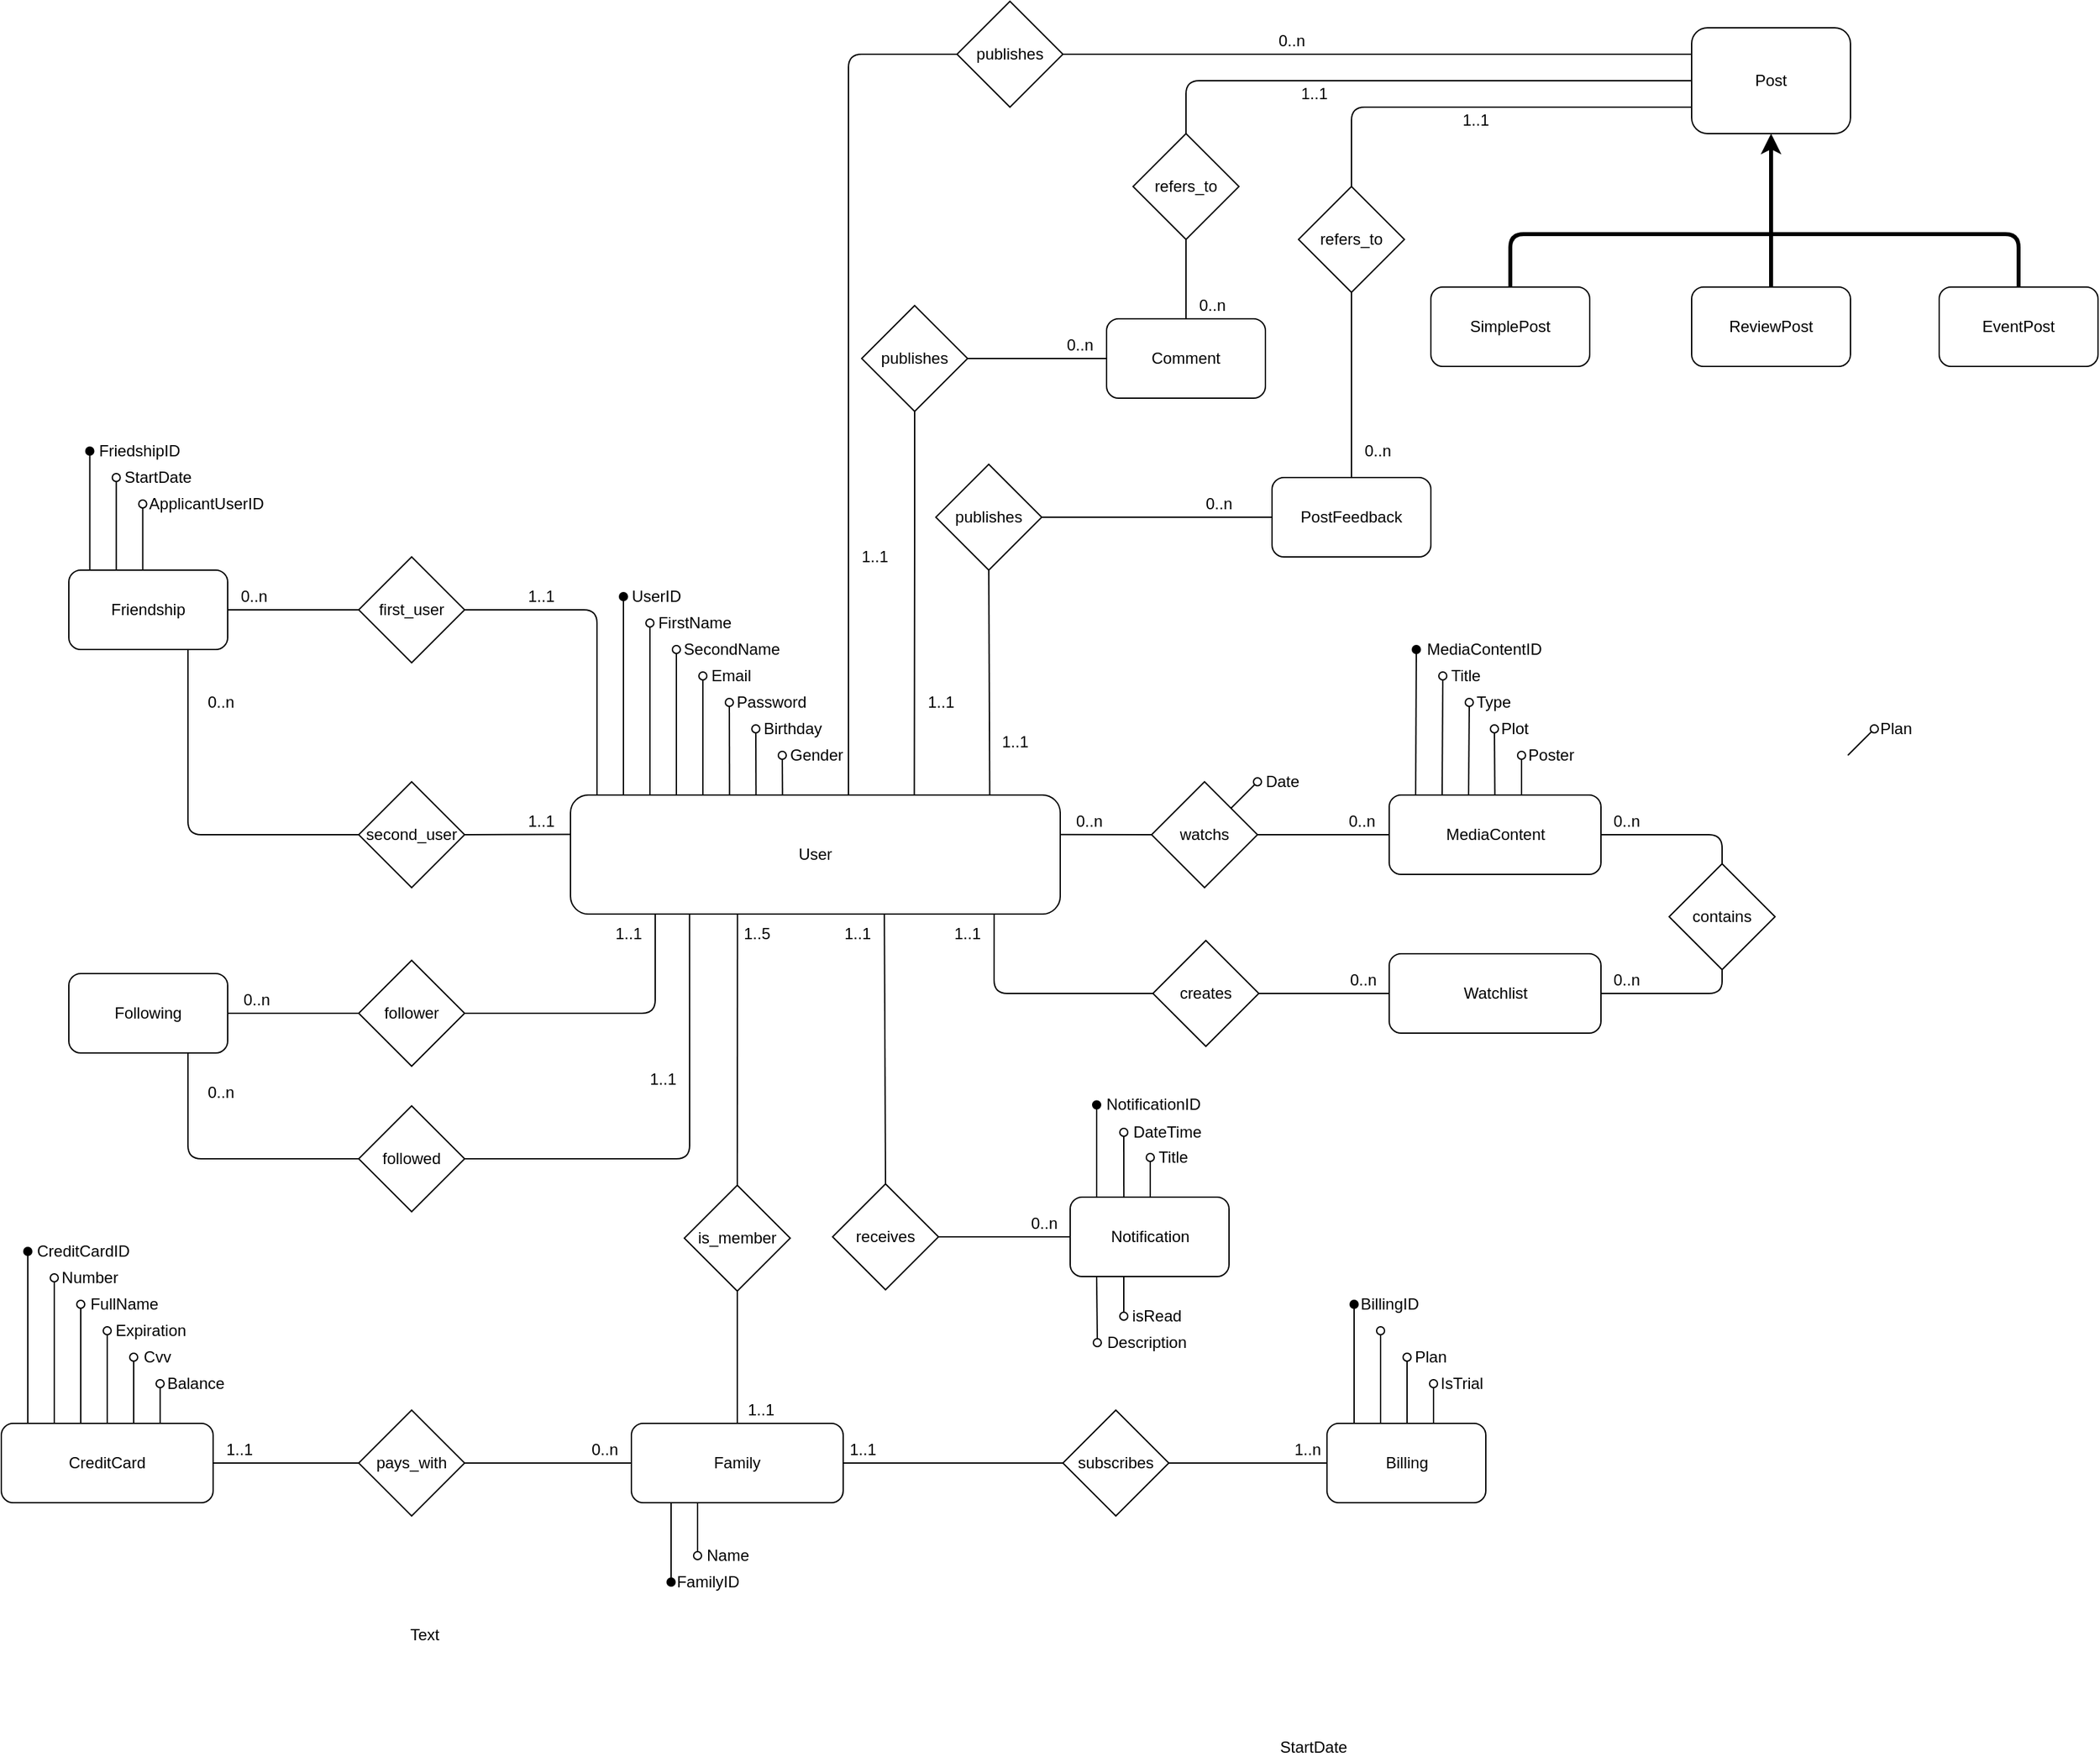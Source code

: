 <mxfile type="device" version="13.1.1"><diagram id="L1P09S_5hTDsqI9xaxgo" name="Page-1"><mxGraphModel grid="1" shadow="0" math="0" pageHeight="1169" pageWidth="827" pageScale="1" page="1" fold="1" arrows="1" connect="1" guides="1" gridSize="10" dy="1847" dx="2048" tooltips="1"><root><mxCell id="0"/><mxCell id="1" parent="0"/><mxCell id="2-4jXwVwvctBE40ZgtUO-1" value="User" parent="1" style="rounded=1;whiteSpace=wrap;html=1;" vertex="1"><mxGeometry as="geometry" height="90" width="370" x="-370" y="80"/></mxCell><mxCell id="2-4jXwVwvctBE40ZgtUO-2" value="" parent="1" style="endArrow=oval;html=1;endFill=1;" edge="1"><mxGeometry as="geometry" height="50" width="50" relative="1"><mxPoint as="sourcePoint" x="-330" y="80"/><mxPoint as="targetPoint" x="-330" y="-70"/></mxGeometry></mxCell><mxCell id="2-4jXwVwvctBE40ZgtUO-3" value="" parent="1" style="endArrow=oval;html=1;endFill=0;" edge="1"><mxGeometry as="geometry" height="50" width="50" relative="1"><mxPoint as="sourcePoint" x="-310" y="80"/><mxPoint as="targetPoint" x="-310" y="-50"/></mxGeometry></mxCell><mxCell id="2-4jXwVwvctBE40ZgtUO-4" value="UserID" parent="1" style="text;html=1;strokeColor=none;fillColor=none;align=center;verticalAlign=middle;whiteSpace=wrap;rounded=0;" vertex="1"><mxGeometry as="geometry" height="20" width="40" x="-325" y="-80"/></mxCell><mxCell id="2-4jXwVwvctBE40ZgtUO-6" value="FirstName" parent="1" style="text;html=1;strokeColor=none;fillColor=none;align=center;verticalAlign=middle;whiteSpace=wrap;rounded=0;" vertex="1"><mxGeometry as="geometry" height="20" width="60" x="-306" y="-60"/></mxCell><mxCell id="2-4jXwVwvctBE40ZgtUO-7" value="" parent="1" style="endArrow=oval;html=1;endFill=0;" edge="1"><mxGeometry as="geometry" height="50" width="50" relative="1"><mxPoint as="sourcePoint" x="-290" y="80"/><mxPoint as="targetPoint" x="-290" y="-30"/></mxGeometry></mxCell><mxCell id="2-4jXwVwvctBE40ZgtUO-8" value="SecondName" parent="1" style="text;html=1;strokeColor=none;fillColor=none;align=center;verticalAlign=middle;whiteSpace=wrap;rounded=0;" vertex="1"><mxGeometry as="geometry" height="20" width="76" x="-286" y="-40"/></mxCell><mxCell id="2-4jXwVwvctBE40ZgtUO-11" value="" parent="1" style="endArrow=oval;html=1;endFill=0;" edge="1"><mxGeometry as="geometry" height="50" width="50" relative="1"><mxPoint as="sourcePoint" x="-270" y="80"/><mxPoint as="targetPoint" x="-270" y="-10"/></mxGeometry></mxCell><mxCell id="2-4jXwVwvctBE40ZgtUO-12" value="" parent="1" style="endArrow=oval;html=1;endFill=0;" edge="1"><mxGeometry as="geometry" height="50" width="50" relative="1"><mxPoint as="sourcePoint" x="-249.83" y="80"/><mxPoint as="targetPoint" x="-250" y="10"/></mxGeometry></mxCell><mxCell id="2-4jXwVwvctBE40ZgtUO-13" value="" parent="1" style="endArrow=oval;html=1;endFill=0;" edge="1"><mxGeometry as="geometry" height="50" width="50" relative="1"><mxPoint as="sourcePoint" x="-229.83" y="80"/><mxPoint as="targetPoint" x="-230" y="30"/></mxGeometry></mxCell><mxCell id="2-4jXwVwvctBE40ZgtUO-14" value="" parent="1" style="endArrow=oval;html=1;endFill=0;" edge="1"><mxGeometry as="geometry" height="50" width="50" relative="1"><mxPoint as="sourcePoint" x="-209.83" y="80"/><mxPoint as="targetPoint" x="-210" y="50"/></mxGeometry></mxCell><mxCell id="2-4jXwVwvctBE40ZgtUO-15" value="Email" parent="1" style="text;html=1;strokeColor=none;fillColor=none;align=center;verticalAlign=middle;whiteSpace=wrap;rounded=0;" vertex="1"><mxGeometry as="geometry" height="20" width="37" x="-267" y="-20"/></mxCell><mxCell id="2-4jXwVwvctBE40ZgtUO-16" value="Birthday" parent="1" style="text;html=1;strokeColor=none;fillColor=none;align=center;verticalAlign=middle;whiteSpace=wrap;rounded=0;" vertex="1"><mxGeometry as="geometry" height="20" width="44" x="-224" y="20"/></mxCell><mxCell id="2-4jXwVwvctBE40ZgtUO-17" value="Gender" parent="1" style="text;html=1;strokeColor=none;fillColor=none;align=center;verticalAlign=middle;whiteSpace=wrap;rounded=0;" vertex="1"><mxGeometry as="geometry" height="20" width="40" x="-203.76" y="40"/></mxCell><mxCell id="2-4jXwVwvctBE40ZgtUO-18" value="Password" parent="1" style="text;html=1;strokeColor=none;fillColor=none;align=center;verticalAlign=middle;whiteSpace=wrap;rounded=0;" vertex="1"><mxGeometry as="geometry" height="20" width="54" x="-245"/></mxCell><mxCell id="2-4jXwVwvctBE40ZgtUO-20" value="CreditCard" parent="1" style="rounded=1;whiteSpace=wrap;html=1;" vertex="1"><mxGeometry as="geometry" height="60" width="160" x="-800" y="555"/></mxCell><mxCell id="2-4jXwVwvctBE40ZgtUO-21" source="2-4jXwVwvctBE40ZgtUO-20" value="" parent="1" style="endArrow=oval;html=1;endFill=0;exitX=0.25;exitY=0;exitDx=0;exitDy=0;" edge="1"><mxGeometry as="geometry" height="50" width="50" relative="1"><mxPoint as="sourcePoint" x="-760" y="535"/><mxPoint as="targetPoint" x="-760" y="445"/></mxGeometry></mxCell><mxCell id="2-4jXwVwvctBE40ZgtUO-22" value="Number" parent="1" style="text;html=1;strokeColor=none;fillColor=none;align=center;verticalAlign=middle;whiteSpace=wrap;rounded=0;" vertex="1"><mxGeometry as="geometry" height="20" width="46" x="-756" y="435"/></mxCell><mxCell id="2-4jXwVwvctBE40ZgtUO-23" source="2-4jXwVwvctBE40ZgtUO-20" value="" parent="1" style="endArrow=oval;html=1;endFill=0;exitX=0.375;exitY=0;exitDx=0;exitDy=0;exitPerimeter=0;" edge="1"><mxGeometry as="geometry" height="50" width="50" relative="1"><mxPoint as="sourcePoint" x="-740" y="535"/><mxPoint as="targetPoint" x="-740" y="465"/></mxGeometry></mxCell><mxCell id="2-4jXwVwvctBE40ZgtUO-25" value="FullName" parent="1" style="text;html=1;strokeColor=none;fillColor=none;align=center;verticalAlign=middle;whiteSpace=wrap;rounded=0;" vertex="1"><mxGeometry as="geometry" height="20" width="58" x="-736" y="455"/></mxCell><mxCell id="2-4jXwVwvctBE40ZgtUO-26" source="2-4jXwVwvctBE40ZgtUO-20" value="" parent="1" style="endArrow=oval;html=1;endFill=0;exitX=0.5;exitY=0;exitDx=0;exitDy=0;" edge="1"><mxGeometry as="geometry" height="50" width="50" relative="1"><mxPoint as="sourcePoint" x="-720" y="535"/><mxPoint as="targetPoint" x="-720" y="485"/></mxGeometry></mxCell><mxCell id="2-4jXwVwvctBE40ZgtUO-28" value="Expiration" parent="1" style="text;html=1;strokeColor=none;fillColor=none;align=center;verticalAlign=middle;whiteSpace=wrap;rounded=0;" vertex="1"><mxGeometry as="geometry" height="20" width="58" x="-716" y="475"/></mxCell><mxCell id="2-4jXwVwvctBE40ZgtUO-29" source="2-4jXwVwvctBE40ZgtUO-20" value="" parent="1" style="endArrow=oval;html=1;endFill=0;exitX=0.625;exitY=0;exitDx=0;exitDy=0;exitPerimeter=0;" edge="1"><mxGeometry as="geometry" height="50" width="50" relative="1"><mxPoint as="sourcePoint" x="-700" y="535"/><mxPoint as="targetPoint" x="-700" y="505"/></mxGeometry></mxCell><mxCell id="2-4jXwVwvctBE40ZgtUO-30" value="Cvv" parent="1" style="text;html=1;strokeColor=none;fillColor=none;align=center;verticalAlign=middle;whiteSpace=wrap;rounded=0;" vertex="1"><mxGeometry as="geometry" height="20" width="30" x="-697" y="495"/></mxCell><mxCell id="2-4jXwVwvctBE40ZgtUO-31" value="subscribes" parent="1" style="rhombus;whiteSpace=wrap;html=1;" vertex="1"><mxGeometry as="geometry" height="80" width="80" x="2" y="545"/></mxCell><mxCell id="2-4jXwVwvctBE40ZgtUO-32" source="2-4jXwVwvctBE40ZgtUO-45" value="" parent="1" style="endArrow=none;html=1;entryX=0;entryY=0.5;entryDx=0;entryDy=0;exitX=0;exitY=1;exitDx=0;exitDy=0;" edge="1" target="2-4jXwVwvctBE40ZgtUO-31"><mxGeometry as="geometry" height="50" width="50" relative="1"><mxPoint as="sourcePoint" x="-140" y="635"/><mxPoint as="targetPoint" x="20" y="625"/></mxGeometry></mxCell><mxCell id="2-4jXwVwvctBE40ZgtUO-33" source="2-4jXwVwvctBE40ZgtUO-31" value="" parent="1" style="endArrow=none;html=1;exitX=1;exitY=0.5;exitDx=0;exitDy=0;entryX=0;entryY=0.5;entryDx=0;entryDy=0;" edge="1" target="2-4jXwVwvctBE40ZgtUO-43"><mxGeometry as="geometry" height="50" width="50" relative="1"><mxPoint as="sourcePoint" x="122" y="695"/><mxPoint as="targetPoint" x="412" y="695"/></mxGeometry></mxCell><mxCell id="2-4jXwVwvctBE40ZgtUO-35" value="" parent="1" style="endArrow=oval;html=1;endFill=0;" edge="1"><mxGeometry as="geometry" height="50" width="50" relative="1"><mxPoint as="sourcePoint" x="595" y="50"/><mxPoint as="targetPoint" x="615" y="30"/></mxGeometry></mxCell><mxCell id="2-4jXwVwvctBE40ZgtUO-36" value="Plan" parent="1" style="text;html=1;strokeColor=none;fillColor=none;align=center;verticalAlign=middle;whiteSpace=wrap;rounded=0;" vertex="1"><mxGeometry as="geometry" height="20" width="27" x="618" y="20"/></mxCell><mxCell id="2-4jXwVwvctBE40ZgtUO-43" value="Billing" parent="1" style="rounded=1;whiteSpace=wrap;html=1;" vertex="1"><mxGeometry as="geometry" height="60" width="120" x="201.5" y="555"/></mxCell><mxCell id="2-4jXwVwvctBE40ZgtUO-44" value="1..n" parent="1" style="text;html=1;strokeColor=none;fillColor=none;align=center;verticalAlign=middle;whiteSpace=wrap;rounded=0;" vertex="1"><mxGeometry as="geometry" height="20" width="30" x="171.5" y="565"/></mxCell><mxCell id="2-4jXwVwvctBE40ZgtUO-45" value="1..1" parent="1" style="text;html=1;strokeColor=none;fillColor=none;align=center;verticalAlign=middle;whiteSpace=wrap;rounded=0;" vertex="1"><mxGeometry as="geometry" height="20" width="30" x="-164" y="565"/></mxCell><mxCell id="2-4jXwVwvctBE40ZgtUO-46" value="" parent="1" style="endArrow=oval;html=1;endFill=1;" edge="1"><mxGeometry as="geometry" height="50" width="50" relative="1"><mxPoint as="sourcePoint" x="222" y="555"/><mxPoint as="targetPoint" x="222" y="465"/></mxGeometry></mxCell><mxCell id="2-4jXwVwvctBE40ZgtUO-47" value="BillingID" parent="1" style="text;html=1;strokeColor=none;fillColor=none;align=center;verticalAlign=middle;whiteSpace=wrap;rounded=0;" vertex="1"><mxGeometry as="geometry" height="20" width="46" x="226" y="455"/></mxCell><mxCell id="2-4jXwVwvctBE40ZgtUO-48" value="" parent="1" style="endArrow=oval;html=1;endFill=0;" edge="1"><mxGeometry as="geometry" height="50" width="50" relative="1"><mxPoint as="sourcePoint" x="242" y="555"/><mxPoint as="targetPoint" x="242" y="485"/></mxGeometry></mxCell><mxCell id="2-4jXwVwvctBE40ZgtUO-49" value="Plan" parent="1" style="text;html=1;strokeColor=none;fillColor=none;align=center;verticalAlign=middle;whiteSpace=wrap;rounded=0;" vertex="1"><mxGeometry as="geometry" height="20" width="26" x="267" y="495"/></mxCell><mxCell id="2-4jXwVwvctBE40ZgtUO-50" value="" parent="1" style="endArrow=oval;html=1;endFill=0;" edge="1"><mxGeometry as="geometry" height="50" width="50" relative="1"><mxPoint as="sourcePoint" x="262" y="555"/><mxPoint as="targetPoint" x="262" y="505"/></mxGeometry></mxCell><mxCell id="2-4jXwVwvctBE40ZgtUO-51" value="StartDate" parent="1" style="text;html=1;strokeColor=none;fillColor=none;align=center;verticalAlign=middle;whiteSpace=wrap;rounded=0;" vertex="1"><mxGeometry as="geometry" height="20" width="55" x="164" y="790"/></mxCell><mxCell id="2-4jXwVwvctBE40ZgtUO-52" value="" parent="1" style="endArrow=oval;html=1;endFill=0;" edge="1"><mxGeometry as="geometry" height="50" width="50" relative="1"><mxPoint as="sourcePoint" x="282" y="555"/><mxPoint as="targetPoint" x="282" y="525"/></mxGeometry></mxCell><mxCell id="2-4jXwVwvctBE40ZgtUO-53" value="IsTrial" parent="1" style="text;html=1;strokeColor=none;fillColor=none;align=center;verticalAlign=middle;whiteSpace=wrap;rounded=0;" vertex="1"><mxGeometry as="geometry" height="20" width="37" x="285" y="515"/></mxCell><mxCell id="2-4jXwVwvctBE40ZgtUO-54" value="pays_with" parent="1" style="rhombus;whiteSpace=wrap;html=1;" vertex="1"><mxGeometry as="geometry" height="80" width="80" x="-530" y="545"/></mxCell><mxCell id="2-4jXwVwvctBE40ZgtUO-55" source="2-4jXwVwvctBE40ZgtUO-20" value="" parent="1" style="endArrow=none;html=1;exitX=1;exitY=0.5;exitDx=0;exitDy=0;entryX=0;entryY=0.5;entryDx=0;entryDy=0;" edge="1" target="2-4jXwVwvctBE40ZgtUO-54"><mxGeometry as="geometry" height="50" width="50" relative="1"><mxPoint as="sourcePoint" x="-600" y="705"/><mxPoint as="targetPoint" x="-550" y="655"/></mxGeometry></mxCell><mxCell id="2-4jXwVwvctBE40ZgtUO-56" source="2-4jXwVwvctBE40ZgtUO-54" value="" parent="1" style="endArrow=none;html=1;exitX=1;exitY=0.5;exitDx=0;exitDy=0;entryX=1;entryY=1;entryDx=0;entryDy=0;" edge="1" target="2-4jXwVwvctBE40ZgtUO-59"><mxGeometry as="geometry" height="50" width="50" relative="1"><mxPoint as="sourcePoint" x="-440" y="675"/><mxPoint as="targetPoint" x="-430" y="625"/></mxGeometry></mxCell><mxCell id="2-4jXwVwvctBE40ZgtUO-57" value="1..1" parent="1" style="text;html=1;strokeColor=none;fillColor=none;align=center;verticalAlign=middle;whiteSpace=wrap;rounded=0;" vertex="1"><mxGeometry as="geometry" height="20" width="40" x="-640" y="565"/></mxCell><mxCell id="2-4jXwVwvctBE40ZgtUO-59" value="0..n" parent="1" style="text;html=1;strokeColor=none;fillColor=none;align=center;verticalAlign=middle;whiteSpace=wrap;rounded=0;" vertex="1"><mxGeometry as="geometry" height="20" width="40" x="-364" y="565"/></mxCell><mxCell id="iwlyGIlULVPHcYaXjed1-1" value="Family" parent="1" style="rounded=1;whiteSpace=wrap;html=1;" vertex="1"><mxGeometry as="geometry" height="60" width="160" x="-324" y="555"/></mxCell><mxCell id="iwlyGIlULVPHcYaXjed1-2" value="" parent="1" style="endArrow=none;html=1;endFill=0;startArrow=oval;startFill=1;" edge="1"><mxGeometry as="geometry" height="50" width="50" relative="1"><mxPoint as="sourcePoint" x="-294" y="675"/><mxPoint as="targetPoint" x="-294" y="615"/></mxGeometry></mxCell><mxCell id="iwlyGIlULVPHcYaXjed1-3" value="FamilyID" parent="1" style="text;html=1;strokeColor=none;fillColor=none;align=center;verticalAlign=middle;whiteSpace=wrap;rounded=0;" vertex="1"><mxGeometry as="geometry" height="20" width="56" x="-294" y="665"/></mxCell><mxCell id="iwlyGIlULVPHcYaXjed1-4" value="" parent="1" style="endArrow=none;html=1;endFill=0;startArrow=oval;startFill=0;" edge="1"><mxGeometry as="geometry" height="50" width="50" relative="1"><mxPoint as="sourcePoint" x="-274" y="655"/><mxPoint as="targetPoint" x="-274" y="615"/></mxGeometry></mxCell><mxCell id="iwlyGIlULVPHcYaXjed1-5" value="Name" parent="1" style="text;html=1;strokeColor=none;fillColor=none;align=center;verticalAlign=middle;whiteSpace=wrap;rounded=0;" vertex="1"><mxGeometry as="geometry" height="20" width="46" x="-274" y="645"/></mxCell><mxCell id="iwlyGIlULVPHcYaXjed1-6" value="is_member" parent="1" style="rhombus;whiteSpace=wrap;html=1;" vertex="1"><mxGeometry as="geometry" height="80" width="80" x="-284" y="375"/></mxCell><mxCell id="iwlyGIlULVPHcYaXjed1-7" source="iwlyGIlULVPHcYaXjed1-6" value="" parent="1" style="endArrow=none;html=1;entryX=0.341;entryY=1;entryDx=0;entryDy=0;exitX=0.5;exitY=0;exitDx=0;exitDy=0;entryPerimeter=0;" edge="1" target="2-4jXwVwvctBE40ZgtUO-1"><mxGeometry as="geometry" height="50" width="50" relative="1"><mxPoint as="sourcePoint" x="-130" y="385"/><mxPoint as="targetPoint" x="-235" y="175"/></mxGeometry></mxCell><mxCell id="iwlyGIlULVPHcYaXjed1-8" source="iwlyGIlULVPHcYaXjed1-1" value="" parent="1" style="endArrow=none;html=1;entryX=0.5;entryY=1;entryDx=0;entryDy=0;exitX=0.5;exitY=0;exitDx=0;exitDy=0;" edge="1" target="iwlyGIlULVPHcYaXjed1-6"><mxGeometry as="geometry" height="50" width="50" relative="1"><mxPoint as="sourcePoint" x="-124" y="435"/><mxPoint as="targetPoint" x="-74" y="385"/></mxGeometry></mxCell><mxCell id="iwlyGIlULVPHcYaXjed1-9" value="1..1" parent="1" style="text;html=1;strokeColor=none;fillColor=none;align=center;verticalAlign=middle;whiteSpace=wrap;rounded=0;" vertex="1"><mxGeometry as="geometry" height="20" width="30" x="-241" y="535"/></mxCell><mxCell id="iwlyGIlULVPHcYaXjed1-10" value="1..5" parent="1" style="text;html=1;strokeColor=none;fillColor=none;align=center;verticalAlign=middle;whiteSpace=wrap;rounded=0;" vertex="1"><mxGeometry as="geometry" height="20" width="30" x="-244" y="175"/></mxCell><mxCell id="5aN66x5eL9GdeBPAM2HW-1" value="" parent="1" style="endArrow=oval;html=1;endFill=1;" edge="1"><mxGeometry as="geometry" height="50" width="50" relative="1"><mxPoint as="sourcePoint" x="-780" y="555"/><mxPoint as="targetPoint" x="-780" y="425"/></mxGeometry></mxCell><mxCell id="5aN66x5eL9GdeBPAM2HW-2" value="CreditCardID" parent="1" style="text;html=1;strokeColor=none;fillColor=none;align=center;verticalAlign=middle;whiteSpace=wrap;rounded=0;" vertex="1"><mxGeometry as="geometry" height="20" width="76" x="-776" y="415"/></mxCell><mxCell id="5aN66x5eL9GdeBPAM2HW-3" value="" parent="1" style="endArrow=oval;html=1;endFill=0;exitX=0.625;exitY=0;exitDx=0;exitDy=0;exitPerimeter=0;" edge="1"><mxGeometry as="geometry" height="50" width="50" relative="1"><mxPoint as="sourcePoint" x="-680.03" y="555"/><mxPoint as="targetPoint" x="-680.03" y="525"/></mxGeometry></mxCell><mxCell id="5aN66x5eL9GdeBPAM2HW-4" value="Balance" parent="1" style="text;html=1;strokeColor=none;fillColor=none;align=center;verticalAlign=middle;whiteSpace=wrap;rounded=0;" vertex="1"><mxGeometry as="geometry" height="20" width="48" x="-677" y="515"/></mxCell><mxCell id="5aN66x5eL9GdeBPAM2HW-6" value="MediaContent" parent="1" style="rounded=1;whiteSpace=wrap;html=1;" vertex="1"><mxGeometry as="geometry" height="60" width="160" x="248.5" y="80"/></mxCell><mxCell id="5aN66x5eL9GdeBPAM2HW-15" value="" parent="1" style="endArrow=oval;html=1;endFill=1;" edge="1"><mxGeometry as="geometry" height="50" width="50" relative="1"><mxPoint as="sourcePoint" x="268.5" y="80"/><mxPoint as="targetPoint" x="269" y="-30"/></mxGeometry></mxCell><mxCell id="5aN66x5eL9GdeBPAM2HW-16" value="MediaContentID" parent="1" style="text;html=1;strokeColor=none;fillColor=none;align=center;verticalAlign=middle;whiteSpace=wrap;rounded=0;" vertex="1"><mxGeometry as="geometry" height="20" width="96.5" x="271.5" y="-40"/></mxCell><mxCell id="5aN66x5eL9GdeBPAM2HW-17" value="" parent="1" style="endArrow=oval;html=1;endFill=0;" edge="1"><mxGeometry as="geometry" height="50" width="50" relative="1"><mxPoint as="sourcePoint" x="288.5" y="80"/><mxPoint as="targetPoint" x="289" y="-10"/></mxGeometry></mxCell><mxCell id="5aN66x5eL9GdeBPAM2HW-18" value="Type" parent="1" style="text;html=1;strokeColor=none;fillColor=none;align=center;verticalAlign=middle;whiteSpace=wrap;rounded=0;" vertex="1"><mxGeometry as="geometry" height="20" width="28.5" x="313"/></mxCell><mxCell id="5aN66x5eL9GdeBPAM2HW-19" value="" parent="1" style="endArrow=oval;html=1;endFill=0;" edge="1"><mxGeometry as="geometry" height="50" width="50" relative="1"><mxPoint as="sourcePoint" x="308.5" y="80"/><mxPoint as="targetPoint" x="309" y="10"/></mxGeometry></mxCell><mxCell id="5aN66x5eL9GdeBPAM2HW-20" value="Title" parent="1" style="text;html=1;strokeColor=none;fillColor=none;align=center;verticalAlign=middle;whiteSpace=wrap;rounded=0;" vertex="1"><mxGeometry as="geometry" height="20" width="26.5" x="293" y="-20"/></mxCell><mxCell id="5aN66x5eL9GdeBPAM2HW-21" value="" parent="1" style="endArrow=oval;html=1;endFill=0;" edge="1"><mxGeometry as="geometry" height="50" width="50" relative="1"><mxPoint as="sourcePoint" x="348.5" y="80"/><mxPoint as="targetPoint" x="348.5" y="50"/></mxGeometry></mxCell><mxCell id="5aN66x5eL9GdeBPAM2HW-22" value="Poster" parent="1" style="text;html=1;strokeColor=none;fillColor=none;align=center;verticalAlign=middle;whiteSpace=wrap;rounded=0;" vertex="1"><mxGeometry as="geometry" height="20" width="37.5" x="351.5" y="40"/></mxCell><mxCell id="5aN66x5eL9GdeBPAM2HW-23" value="" parent="1" style="endArrow=oval;html=1;endFill=0;" edge="1"><mxGeometry as="geometry" height="50" width="50" relative="1"><mxPoint as="sourcePoint" x="328.33" y="80"/><mxPoint as="targetPoint" x="328" y="30"/></mxGeometry></mxCell><mxCell id="5aN66x5eL9GdeBPAM2HW-24" value="Plot" parent="1" style="text;html=1;strokeColor=none;fillColor=none;align=center;verticalAlign=middle;whiteSpace=wrap;rounded=0;" vertex="1"><mxGeometry as="geometry" height="20" width="25" x="331" y="20"/></mxCell><mxCell id="TRpD3Uaqjmw3FwHSKE-C-1" value="watchs" parent="1" style="rhombus;whiteSpace=wrap;html=1;" vertex="1"><mxGeometry as="geometry" height="80" width="80" x="69" y="70"/></mxCell><mxCell id="TRpD3Uaqjmw3FwHSKE-C-2" source="TRpD3Uaqjmw3FwHSKE-C-4" value="" parent="1" style="endArrow=none;html=1;exitX=-0.047;exitY=0.994;exitDx=0;exitDy=0;entryX=0;entryY=0.5;entryDx=0;entryDy=0;exitPerimeter=0;" edge="1" target="TRpD3Uaqjmw3FwHSKE-C-1"><mxGeometry as="geometry" height="50" width="50" relative="1"><mxPoint as="sourcePoint" x="-8" y="220"/><mxPoint as="targetPoint" x="42" y="170"/></mxGeometry></mxCell><mxCell id="TRpD3Uaqjmw3FwHSKE-C-3" source="TRpD3Uaqjmw3FwHSKE-C-1" value="" parent="1" style="endArrow=none;html=1;exitX=1;exitY=0.5;exitDx=0;exitDy=0;entryX=0;entryY=0.5;entryDx=0;entryDy=0;" edge="1" target="5aN66x5eL9GdeBPAM2HW-6"><mxGeometry as="geometry" height="50" width="50" relative="1"><mxPoint as="sourcePoint" x="139" y="260"/><mxPoint as="targetPoint" x="189" y="210"/></mxGeometry></mxCell><mxCell id="TRpD3Uaqjmw3FwHSKE-C-4" value="0..n" parent="1" style="text;html=1;strokeColor=none;fillColor=none;align=center;verticalAlign=middle;whiteSpace=wrap;rounded=0;" vertex="1"><mxGeometry as="geometry" height="20" width="40" x="2" y="90"/></mxCell><mxCell id="TRpD3Uaqjmw3FwHSKE-C-5" value="0..n" parent="1" style="text;html=1;strokeColor=none;fillColor=none;align=center;verticalAlign=middle;whiteSpace=wrap;rounded=0;" vertex="1"><mxGeometry as="geometry" height="20" width="40" x="208" y="90"/></mxCell><mxCell id="TRpD3Uaqjmw3FwHSKE-C-8" source="TRpD3Uaqjmw3FwHSKE-C-1" value="" parent="1" style="endArrow=oval;html=1;endFill=0;exitX=1;exitY=0;exitDx=0;exitDy=0;" edge="1"><mxGeometry as="geometry" height="50" width="50" relative="1"><mxPoint as="sourcePoint" x="139.0" y="90"/><mxPoint as="targetPoint" x="149" y="70"/></mxGeometry></mxCell><mxCell id="TRpD3Uaqjmw3FwHSKE-C-9" value="Date" parent="1" style="text;html=1;strokeColor=none;fillColor=none;align=center;verticalAlign=middle;whiteSpace=wrap;rounded=0;" vertex="1"><mxGeometry as="geometry" height="20" width="30" x="153" y="60"/></mxCell><mxCell id="TRpD3Uaqjmw3FwHSKE-C-17" value="Friendship" parent="1" style="rounded=1;whiteSpace=wrap;html=1;" vertex="1"><mxGeometry as="geometry" height="60" width="120" x="-749" y="-90"/></mxCell><mxCell id="TRpD3Uaqjmw3FwHSKE-C-18" value="first_user" parent="1" style="rhombus;whiteSpace=wrap;html=1;" vertex="1"><mxGeometry as="geometry" height="80" width="80" x="-530" y="-100"/></mxCell><mxCell id="TRpD3Uaqjmw3FwHSKE-C-19" source="TRpD3Uaqjmw3FwHSKE-C-17" value="" parent="1" style="endArrow=none;html=1;exitX=1;exitY=0.5;exitDx=0;exitDy=0;entryX=0;entryY=0.5;entryDx=0;entryDy=0;" edge="1" target="TRpD3Uaqjmw3FwHSKE-C-18"><mxGeometry as="geometry" height="50" width="50" relative="1"><mxPoint as="sourcePoint" x="-582" y="50"/><mxPoint as="targetPoint" x="-532" y="-60"/></mxGeometry></mxCell><mxCell id="TRpD3Uaqjmw3FwHSKE-C-21" source="TRpD3Uaqjmw3FwHSKE-C-18" value="" parent="1" style="endArrow=none;html=1;exitX=1;exitY=0.5;exitDx=0;exitDy=0;" edge="1"><mxGeometry as="geometry" height="50" width="50" relative="1"><mxPoint as="sourcePoint" x="-450"/><mxPoint as="targetPoint" x="-350" y="80"/><Array as="points"><mxPoint x="-350" y="-60"/></Array></mxGeometry></mxCell><mxCell id="TRpD3Uaqjmw3FwHSKE-C-22" value="0..n" parent="1" style="text;html=1;strokeColor=none;fillColor=none;align=center;verticalAlign=middle;whiteSpace=wrap;rounded=0;" vertex="1"><mxGeometry as="geometry" height="20" width="40" x="-629" y="-80"/></mxCell><mxCell id="TRpD3Uaqjmw3FwHSKE-C-23" value="1..1" parent="1" style="text;html=1;strokeColor=none;fillColor=none;align=center;verticalAlign=middle;whiteSpace=wrap;rounded=0;" vertex="1"><mxGeometry as="geometry" height="20" width="40" x="-412" y="-80"/></mxCell><mxCell id="TRpD3Uaqjmw3FwHSKE-C-24" value="" parent="1" style="endArrow=oval;html=1;endFill=1;" edge="1"><mxGeometry as="geometry" height="50" width="50" relative="1"><mxPoint as="sourcePoint" x="-733.17" y="-90"/><mxPoint as="targetPoint" x="-733.17" y="-180.0"/></mxGeometry></mxCell><mxCell id="TRpD3Uaqjmw3FwHSKE-C-25" value="FriedshipID" parent="1" style="text;html=1;strokeColor=none;fillColor=none;align=center;verticalAlign=middle;whiteSpace=wrap;rounded=0;" vertex="1"><mxGeometry as="geometry" height="20" width="67.17" x="-729.17" y="-190"/></mxCell><mxCell id="TRpD3Uaqjmw3FwHSKE-C-26" value="" parent="1" style="endArrow=oval;html=1;endFill=0;" edge="1"><mxGeometry as="geometry" height="50" width="50" relative="1"><mxPoint as="sourcePoint" x="-713.17" y="-90"/><mxPoint as="targetPoint" x="-713.17" y="-160.0"/></mxGeometry></mxCell><mxCell id="TRpD3Uaqjmw3FwHSKE-C-27" value="ApplicantUserID" parent="1" style="text;html=1;strokeColor=none;fillColor=none;align=center;verticalAlign=middle;whiteSpace=wrap;rounded=0;" vertex="1"><mxGeometry as="geometry" height="20" width="86.17" x="-688.17" y="-150"/></mxCell><mxCell id="TRpD3Uaqjmw3FwHSKE-C-28" value="" parent="1" style="endArrow=oval;html=1;endFill=0;" edge="1"><mxGeometry as="geometry" height="50" width="50" relative="1"><mxPoint as="sourcePoint" x="-693.17" y="-90"/><mxPoint as="targetPoint" x="-693.17" y="-140.0"/></mxGeometry></mxCell><mxCell id="TRpD3Uaqjmw3FwHSKE-C-29" value="StartDate" parent="1" style="text;html=1;strokeColor=none;fillColor=none;align=center;verticalAlign=middle;whiteSpace=wrap;rounded=0;" vertex="1"><mxGeometry as="geometry" height="20" width="55" x="-709.17" y="-170"/></mxCell><mxCell id="tSTBfTM7DXqQjI8-OK6j-3" value="Following" parent="1" style="rounded=1;whiteSpace=wrap;html=1;" vertex="1"><mxGeometry as="geometry" height="60" width="120" x="-749" y="215"/></mxCell><mxCell id="tSTBfTM7DXqQjI8-OK6j-4" value="follower" parent="1" style="rhombus;whiteSpace=wrap;html=1;" vertex="1"><mxGeometry as="geometry" height="80" width="80" x="-530" y="205"/></mxCell><mxCell id="tSTBfTM7DXqQjI8-OK6j-5" source="tSTBfTM7DXqQjI8-OK6j-3" value="" parent="1" style="endArrow=none;html=1;exitX=1;exitY=0.5;exitDx=0;exitDy=0;entryX=0;entryY=0.5;entryDx=0;entryDy=0;" edge="1" target="tSTBfTM7DXqQjI8-OK6j-4"><mxGeometry as="geometry" height="50" width="50" relative="1"><mxPoint as="sourcePoint" x="-550" y="365"/><mxPoint as="targetPoint" x="-500" y="315"/></mxGeometry></mxCell><mxCell id="tSTBfTM7DXqQjI8-OK6j-6" source="tSTBfTM7DXqQjI8-OK6j-4" value="" parent="1" style="endArrow=none;html=1;exitX=1;exitY=0.5;exitDx=0;exitDy=0;entryX=0.173;entryY=0.997;entryDx=0;entryDy=0;entryPerimeter=0;" edge="1" target="2-4jXwVwvctBE40ZgtUO-1"><mxGeometry as="geometry" height="50" width="50" relative="1"><mxPoint as="sourcePoint" x="-420" y="435"/><mxPoint as="targetPoint" x="-302.5" y="175"/><Array as="points"><mxPoint x="-306" y="245"/></Array></mxGeometry></mxCell><mxCell id="tSTBfTM7DXqQjI8-OK6j-9" value="0..n" parent="1" style="text;html=1;strokeColor=none;fillColor=none;align=center;verticalAlign=middle;whiteSpace=wrap;rounded=0;" vertex="1"><mxGeometry as="geometry" height="20" width="40" x="-627" y="225"/></mxCell><mxCell id="tSTBfTM7DXqQjI8-OK6j-10" value="1..1" parent="1" style="text;html=1;strokeColor=none;fillColor=none;align=center;verticalAlign=middle;whiteSpace=wrap;rounded=0;" vertex="1"><mxGeometry as="geometry" height="20" width="40" x="-346" y="175"/></mxCell><mxCell id="tSTBfTM7DXqQjI8-OK6j-11" value="second_user" parent="1" style="rhombus;whiteSpace=wrap;html=1;" vertex="1"><mxGeometry as="geometry" height="80" width="80" x="-530" y="70"/></mxCell><mxCell id="tSTBfTM7DXqQjI8-OK6j-12" source="TRpD3Uaqjmw3FwHSKE-C-17" value="" parent="1" style="endArrow=none;html=1;exitX=0.75;exitY=1;exitDx=0;exitDy=0;entryX=0;entryY=0.5;entryDx=0;entryDy=0;" edge="1" target="tSTBfTM7DXqQjI8-OK6j-11"><mxGeometry as="geometry" height="50" width="50" relative="1"><mxPoint as="sourcePoint" x="-600" y="90"/><mxPoint as="targetPoint" x="-550" y="40"/><Array as="points"><mxPoint x="-659" y="110"/></Array></mxGeometry></mxCell><mxCell id="tSTBfTM7DXqQjI8-OK6j-13" source="tSTBfTM7DXqQjI8-OK6j-11" value="" parent="1" style="endArrow=none;html=1;exitX=1;exitY=0.5;exitDx=0;exitDy=0;entryX=0;entryY=0.331;entryDx=0;entryDy=0;entryPerimeter=0;" edge="1" target="2-4jXwVwvctBE40ZgtUO-1"><mxGeometry as="geometry" height="50" width="50" relative="1"><mxPoint as="sourcePoint" x="-440" y="180"/><mxPoint as="targetPoint" x="-390" y="130"/></mxGeometry></mxCell><mxCell id="tSTBfTM7DXqQjI8-OK6j-14" value="0..n" parent="1" style="text;html=1;strokeColor=none;fillColor=none;align=center;verticalAlign=middle;whiteSpace=wrap;rounded=0;" vertex="1"><mxGeometry as="geometry" height="20" width="40" x="-654"/></mxCell><mxCell id="tSTBfTM7DXqQjI8-OK6j-15" value="1..1" parent="1" style="text;html=1;strokeColor=none;fillColor=none;align=center;verticalAlign=middle;whiteSpace=wrap;rounded=0;" vertex="1"><mxGeometry as="geometry" height="20" width="40" x="-412" y="90"/></mxCell><mxCell id="tSTBfTM7DXqQjI8-OK6j-16" value="followed" parent="1" style="rhombus;whiteSpace=wrap;html=1;" vertex="1"><mxGeometry as="geometry" height="80" width="80" x="-530" y="315"/></mxCell><mxCell id="tSTBfTM7DXqQjI8-OK6j-17" source="tSTBfTM7DXqQjI8-OK6j-3" value="" parent="1" style="endArrow=none;html=1;exitX=0.75;exitY=1;exitDx=0;exitDy=0;entryX=0;entryY=0.5;entryDx=0;entryDy=0;" edge="1" target="tSTBfTM7DXqQjI8-OK6j-16"><mxGeometry as="geometry" height="50" width="50" relative="1"><mxPoint as="sourcePoint" x="-600" y="385"/><mxPoint as="targetPoint" x="-550" y="335"/><Array as="points"><mxPoint x="-659" y="355"/></Array></mxGeometry></mxCell><mxCell id="tSTBfTM7DXqQjI8-OK6j-18" source="tSTBfTM7DXqQjI8-OK6j-16" value="" parent="1" style="endArrow=none;html=1;exitX=1;exitY=0.5;exitDx=0;exitDy=0;entryX=0.243;entryY=1;entryDx=0;entryDy=0;entryPerimeter=0;" edge="1" target="2-4jXwVwvctBE40ZgtUO-1"><mxGeometry as="geometry" height="50" width="50" relative="1"><mxPoint as="sourcePoint" x="-410" y="365"/><mxPoint as="targetPoint" x="-275.5" y="174.94"/><Array as="points"><mxPoint x="-280" y="355"/></Array></mxGeometry></mxCell><mxCell id="tSTBfTM7DXqQjI8-OK6j-19" value="0..n" parent="1" style="text;html=1;strokeColor=none;fillColor=none;align=center;verticalAlign=middle;whiteSpace=wrap;rounded=0;" vertex="1"><mxGeometry as="geometry" height="20" width="40" x="-654.17" y="295"/></mxCell><mxCell id="tSTBfTM7DXqQjI8-OK6j-20" value="1..1" parent="1" style="text;html=1;strokeColor=none;fillColor=none;align=center;verticalAlign=middle;whiteSpace=wrap;rounded=0;" vertex="1"><mxGeometry as="geometry" height="20" width="40" x="-320" y="285"/></mxCell><mxCell id="mZP4QMPXlHXR81YpE7UH-1" value="Notification" parent="1" style="rounded=1;whiteSpace=wrap;html=1;" vertex="1"><mxGeometry as="geometry" height="60" width="120" x="7.5" y="384"/></mxCell><mxCell id="mZP4QMPXlHXR81YpE7UH-2" value="receives" parent="1" style="rhombus;whiteSpace=wrap;html=1;" vertex="1"><mxGeometry as="geometry" height="80" width="80" x="-172" y="374"/></mxCell><mxCell id="mZP4QMPXlHXR81YpE7UH-3" value="" parent="1" style="endArrow=none;html=1;entryX=0.5;entryY=0;entryDx=0;entryDy=0;exitX=0.73;exitY=1;exitDx=0;exitDy=0;exitPerimeter=0;" edge="1" target="mZP4QMPXlHXR81YpE7UH-2"><mxGeometry as="geometry" height="50" width="50" relative="1"><mxPoint as="sourcePoint" x="-132.9" y="170"/><mxPoint as="targetPoint" x="-191" y="365"/><Array as="points"/></mxGeometry></mxCell><mxCell id="mZP4QMPXlHXR81YpE7UH-4" source="mZP4QMPXlHXR81YpE7UH-2" value="" parent="1" style="endArrow=none;html=1;exitX=1;exitY=0.5;exitDx=0;exitDy=0;entryX=0;entryY=0.5;entryDx=0;entryDy=0;" edge="1" target="mZP4QMPXlHXR81YpE7UH-1"><mxGeometry as="geometry" height="50" width="50" relative="1"><mxPoint as="sourcePoint" x="-42" y="524"/><mxPoint as="targetPoint" x="8" y="474"/></mxGeometry></mxCell><mxCell id="mZP4QMPXlHXR81YpE7UH-5" value="Text" parent="1" style="text;html=1;strokeColor=none;fillColor=none;align=center;verticalAlign=middle;whiteSpace=wrap;rounded=0;" vertex="1"><mxGeometry as="geometry" height="20" width="40" x="-500" y="705"/></mxCell><mxCell id="mZP4QMPXlHXR81YpE7UH-6" value="1..1" parent="1" style="text;html=1;strokeColor=none;fillColor=none;align=center;verticalAlign=middle;whiteSpace=wrap;rounded=0;" vertex="1"><mxGeometry as="geometry" height="20" width="40" x="-173" y="175"/></mxCell><mxCell id="mZP4QMPXlHXR81YpE7UH-7" value="0..n" parent="1" style="text;html=1;strokeColor=none;fillColor=none;align=center;verticalAlign=middle;whiteSpace=wrap;rounded=0;" vertex="1"><mxGeometry as="geometry" height="20" width="40" x="-32" y="394"/></mxCell><mxCell id="mZP4QMPXlHXR81YpE7UH-14" value="" parent="1" style="endArrow=oval;html=1;endFill=1;" edge="1"><mxGeometry as="geometry" height="50" width="50" relative="1"><mxPoint as="sourcePoint" x="27.5" y="384.28"/><mxPoint as="targetPoint" x="27.5" y="314.28"/></mxGeometry></mxCell><mxCell id="mZP4QMPXlHXR81YpE7UH-15" value="NotificationID" parent="1" style="text;html=1;strokeColor=none;fillColor=none;align=center;verticalAlign=middle;whiteSpace=wrap;rounded=0;" vertex="1"><mxGeometry as="geometry" height="20" width="76.5" x="31.5" y="304.28"/></mxCell><mxCell id="mZP4QMPXlHXR81YpE7UH-18" value="DateTime" parent="1" style="text;html=1;strokeColor=none;fillColor=none;align=center;verticalAlign=middle;whiteSpace=wrap;rounded=0;" vertex="1"><mxGeometry as="geometry" height="20" width="55.5" x="52.5" y="324.84"/></mxCell><mxCell id="mZP4QMPXlHXR81YpE7UH-19" source="mZP4QMPXlHXR81YpE7UH-1" value="" parent="1" style="endArrow=oval;html=1;endFill=0;exitX=0.338;exitY=-0.003;exitDx=0;exitDy=0;exitPerimeter=0;" edge="1"><mxGeometry as="geometry" height="50" width="50" relative="1"><mxPoint as="sourcePoint" x="48" y="374"/><mxPoint as="targetPoint" x="48" y="335"/></mxGeometry></mxCell><mxCell id="mZP4QMPXlHXR81YpE7UH-22" value="" parent="1" style="endArrow=oval;html=1;endFill=0;" edge="1"><mxGeometry as="geometry" height="50" width="50" relative="1"><mxPoint as="sourcePoint" x="68" y="384"/><mxPoint as="targetPoint" x="68" y="354"/></mxGeometry></mxCell><mxCell id="mZP4QMPXlHXR81YpE7UH-23" value="Title" parent="1" style="text;html=1;strokeColor=none;fillColor=none;align=center;verticalAlign=middle;whiteSpace=wrap;rounded=0;" vertex="1"><mxGeometry as="geometry" height="20" width="26.5" x="71.5" y="344"/></mxCell><mxCell id="uUsENUNOTOey4h8lfAfC-1" value="" parent="1" style="endArrow=none;html=1;endFill=0;startArrow=oval;startFill=0;" edge="1"><mxGeometry as="geometry" height="50" width="50" relative="1"><mxPoint as="sourcePoint" x="28" y="494"/><mxPoint as="targetPoint" x="27.5" y="444"/></mxGeometry></mxCell><mxCell id="uUsENUNOTOey4h8lfAfC-2" value="Description" parent="1" style="text;html=1;strokeColor=none;fillColor=none;align=center;verticalAlign=middle;whiteSpace=wrap;rounded=0;" vertex="1"><mxGeometry as="geometry" height="20" width="66.5" x="32" y="484"/></mxCell><mxCell id="uUsENUNOTOey4h8lfAfC-3" value="" parent="1" style="endArrow=none;html=1;endFill=0;startArrow=oval;startFill=0;" edge="1"><mxGeometry as="geometry" height="50" width="50" relative="1"><mxPoint as="sourcePoint" x="48" y="474"/><mxPoint as="targetPoint" x="48" y="444"/></mxGeometry></mxCell><mxCell id="uUsENUNOTOey4h8lfAfC-4" value="isRead" parent="1" style="text;html=1;strokeColor=none;fillColor=none;align=center;verticalAlign=middle;whiteSpace=wrap;rounded=0;" vertex="1"><mxGeometry as="geometry" height="20" width="43.75" x="51.25" y="464"/></mxCell><mxCell id="Db668q21i_lDTGtzhgTG-1" value="Post" parent="1" style="rounded=1;whiteSpace=wrap;html=1;" vertex="1"><mxGeometry as="geometry" height="80" width="120" x="477" y="-500"/></mxCell><mxCell id="Db668q21i_lDTGtzhgTG-3" value="SimplePost" parent="1" style="rounded=1;whiteSpace=wrap;html=1;" vertex="1"><mxGeometry as="geometry" height="60" width="120" x="280" y="-304"/></mxCell><mxCell id="Db668q21i_lDTGtzhgTG-4" value="ReviewPost" parent="1" style="rounded=1;whiteSpace=wrap;html=1;" vertex="1"><mxGeometry as="geometry" height="60" width="120" x="477" y="-304"/></mxCell><mxCell id="Db668q21i_lDTGtzhgTG-5" value="EventPost" parent="1" style="rounded=1;whiteSpace=wrap;html=1;" vertex="1"><mxGeometry as="geometry" height="60" width="120" x="664" y="-304"/></mxCell><mxCell id="Db668q21i_lDTGtzhgTG-6" value="" parent="1" style="endArrow=classic;html=1;entryX=0.5;entryY=1;entryDx=0;entryDy=0;strokeWidth=3;" edge="1" target="Db668q21i_lDTGtzhgTG-1"><mxGeometry as="geometry" height="50" width="50" relative="1"><mxPoint as="sourcePoint" x="537" y="-344"/><mxPoint as="targetPoint" x="537" y="-394"/></mxGeometry></mxCell><mxCell id="Db668q21i_lDTGtzhgTG-7" source="Db668q21i_lDTGtzhgTG-3" value="" parent="1" style="endArrow=none;html=1;exitX=0.5;exitY=0;exitDx=0;exitDy=0;strokeWidth=3;" edge="1"><mxGeometry as="geometry" height="50" width="50" relative="1"><mxPoint as="sourcePoint" x="310" y="-324"/><mxPoint as="targetPoint" x="537" y="-344"/><Array as="points"><mxPoint x="340" y="-344"/></Array></mxGeometry></mxCell><mxCell id="Db668q21i_lDTGtzhgTG-8" source="Db668q21i_lDTGtzhgTG-4" value="" parent="1" style="endArrow=none;html=1;exitX=0.5;exitY=0;exitDx=0;exitDy=0;strokeWidth=3;" edge="1"><mxGeometry as="geometry" height="50" width="50" relative="1"><mxPoint as="sourcePoint" x="647" y="-304"/><mxPoint as="targetPoint" x="537" y="-344"/></mxGeometry></mxCell><mxCell id="Db668q21i_lDTGtzhgTG-9" source="Db668q21i_lDTGtzhgTG-5" value="" parent="1" style="endArrow=none;html=1;exitX=0.5;exitY=0;exitDx=0;exitDy=0;strokeWidth=3;" edge="1"><mxGeometry as="geometry" height="50" width="50" relative="1"><mxPoint as="sourcePoint" x="647" y="-304"/><mxPoint as="targetPoint" x="537" y="-344"/><Array as="points"><mxPoint x="724" y="-344"/></Array></mxGeometry></mxCell><mxCell id="Db668q21i_lDTGtzhgTG-10" value="publishes" parent="1" style="rhombus;whiteSpace=wrap;html=1;" vertex="1"><mxGeometry as="geometry" height="80" width="80" x="-78" y="-520"/></mxCell><mxCell id="Db668q21i_lDTGtzhgTG-11" value="" parent="1" style="endArrow=none;html=1;strokeWidth=1;entryX=0;entryY=0.5;entryDx=0;entryDy=0;" edge="1" target="Db668q21i_lDTGtzhgTG-10"><mxGeometry as="geometry" height="50" width="50" relative="1"><mxPoint as="sourcePoint" x="-160" y="80"/><mxPoint as="targetPoint" x="-190" y="-360"/><Array as="points"><mxPoint x="-160" y="-480"/></Array></mxGeometry></mxCell><mxCell id="Db668q21i_lDTGtzhgTG-12" source="Db668q21i_lDTGtzhgTG-10" value="" parent="1" style="endArrow=none;html=1;strokeWidth=1;entryX=0;entryY=0.25;entryDx=0;entryDy=0;exitX=1;exitY=0.5;exitDx=0;exitDy=0;" edge="1" target="Db668q21i_lDTGtzhgTG-1"><mxGeometry as="geometry" height="50" width="50" relative="1"><mxPoint as="sourcePoint" x="-30" y="-510"/><mxPoint as="targetPoint" x="-100" y="-340"/><Array as="points"/></mxGeometry></mxCell><mxCell id="Db668q21i_lDTGtzhgTG-13" value="0..n" parent="1" style="text;html=1;strokeColor=none;fillColor=none;align=center;verticalAlign=middle;whiteSpace=wrap;rounded=0;" vertex="1"><mxGeometry as="geometry" height="20" width="40" x="155" y="-500"/></mxCell><mxCell id="Db668q21i_lDTGtzhgTG-14" value="1..1" parent="1" style="text;html=1;strokeColor=none;fillColor=none;align=center;verticalAlign=middle;whiteSpace=wrap;rounded=0;" vertex="1"><mxGeometry as="geometry" height="20" width="40" x="-160" y="-110"/></mxCell><mxCell id="BvhT_QmivX-oG5E3dmPs-2" value="publishes" parent="1" style="rhombus;whiteSpace=wrap;html=1;" vertex="1"><mxGeometry as="geometry" height="80" width="80" x="-150" y="-290"/></mxCell><mxCell id="BvhT_QmivX-oG5E3dmPs-3" source="2-4jXwVwvctBE40ZgtUO-1" value="" parent="1" style="endArrow=none;html=1;entryX=0.5;entryY=1;entryDx=0;entryDy=0;exitX=0.702;exitY=0.002;exitDx=0;exitDy=0;exitPerimeter=0;" edge="1" target="BvhT_QmivX-oG5E3dmPs-2"><mxGeometry as="geometry" height="50" width="50" relative="1"><mxPoint as="sourcePoint" x="-110" y="79"/><mxPoint as="targetPoint" x="-70" y="-60"/><Array as="points"><mxPoint x="-110" y="-120"/></Array></mxGeometry></mxCell><mxCell id="BvhT_QmivX-oG5E3dmPs-4" value="1..1" parent="1" style="text;html=1;strokeColor=none;fillColor=none;align=center;verticalAlign=middle;whiteSpace=wrap;rounded=0;" vertex="1"><mxGeometry as="geometry" height="20" width="40" x="-110"/></mxCell><mxCell id="BvhT_QmivX-oG5E3dmPs-5" value="Comment" parent="1" style="rounded=1;whiteSpace=wrap;html=1;" vertex="1"><mxGeometry as="geometry" height="60" width="120" x="35" y="-280"/></mxCell><mxCell id="BvhT_QmivX-oG5E3dmPs-6" source="BvhT_QmivX-oG5E3dmPs-2" value="" parent="1" style="endArrow=none;html=1;exitX=1;exitY=0.5;exitDx=0;exitDy=0;entryX=0;entryY=0.5;entryDx=0;entryDy=0;" edge="1" target="BvhT_QmivX-oG5E3dmPs-5"><mxGeometry as="geometry" height="50" width="50" relative="1"><mxPoint as="sourcePoint" x="80" y="50"/><mxPoint as="targetPoint" x="130"/></mxGeometry></mxCell><mxCell id="BvhT_QmivX-oG5E3dmPs-7" value="0..n" parent="1" style="text;html=1;strokeColor=none;fillColor=none;align=center;verticalAlign=middle;whiteSpace=wrap;rounded=0;" vertex="1"><mxGeometry as="geometry" height="20" width="40" x="-5" y="-270"/></mxCell><mxCell id="BvhT_QmivX-oG5E3dmPs-8" value="refers_to" parent="1" style="rhombus;whiteSpace=wrap;html=1;" vertex="1"><mxGeometry as="geometry" height="80" width="80" x="55" y="-420"/></mxCell><mxCell id="BvhT_QmivX-oG5E3dmPs-9" source="BvhT_QmivX-oG5E3dmPs-5" value="" parent="1" style="endArrow=none;html=1;exitX=0.5;exitY=0;exitDx=0;exitDy=0;entryX=0.5;entryY=1;entryDx=0;entryDy=0;" edge="1" target="BvhT_QmivX-oG5E3dmPs-8"><mxGeometry as="geometry" height="50" width="50" relative="1"><mxPoint as="sourcePoint" x="170" y="-130"/><mxPoint as="targetPoint" x="220" y="-180"/></mxGeometry></mxCell><mxCell id="BvhT_QmivX-oG5E3dmPs-10" source="BvhT_QmivX-oG5E3dmPs-8" value="" parent="1" style="endArrow=none;html=1;exitX=0.5;exitY=0;exitDx=0;exitDy=0;entryX=0;entryY=0.5;entryDx=0;entryDy=0;" edge="1" target="Db668q21i_lDTGtzhgTG-1"><mxGeometry as="geometry" height="50" width="50" relative="1"><mxPoint as="sourcePoint" x="-50" y="-370"/><mxPoint as="targetPoint" y="-420"/><Array as="points"><mxPoint x="95" y="-460"/></Array></mxGeometry></mxCell><mxCell id="BvhT_QmivX-oG5E3dmPs-11" value="0..n" parent="1" style="text;html=1;strokeColor=none;fillColor=none;align=center;verticalAlign=middle;whiteSpace=wrap;rounded=0;" vertex="1"><mxGeometry as="geometry" height="20" width="40" x="95" y="-300"/></mxCell><mxCell id="eF86fzWVSMkYDjme_G8l-50" value="PostFeedback" parent="1" style="rounded=1;whiteSpace=wrap;html=1;" vertex="1"><mxGeometry as="geometry" height="60" width="120" x="160" y="-160"/></mxCell><mxCell id="eF86fzWVSMkYDjme_G8l-51" value="publishes" parent="1" style="rhombus;whiteSpace=wrap;html=1;" vertex="1"><mxGeometry as="geometry" height="80" width="80" x="-94" y="-170"/></mxCell><mxCell id="eF86fzWVSMkYDjme_G8l-52" source="2-4jXwVwvctBE40ZgtUO-1" value="" parent="1" style="endArrow=none;html=1;entryX=0.5;entryY=1;entryDx=0;entryDy=0;exitX=0.856;exitY=-0.005;exitDx=0;exitDy=0;exitPerimeter=0;" edge="1" target="eF86fzWVSMkYDjme_G8l-51"><mxGeometry as="geometry" height="50" width="50" relative="1"><mxPoint as="sourcePoint" x="-60" y="-10"/><mxPoint as="targetPoint" x="-10" y="-60"/></mxGeometry></mxCell><mxCell id="eF86fzWVSMkYDjme_G8l-53" source="eF86fzWVSMkYDjme_G8l-51" value="" parent="1" style="endArrow=none;html=1;exitX=1;exitY=0.5;exitDx=0;exitDy=0;entryX=0;entryY=0.5;entryDx=0;entryDy=0;" edge="1" target="eF86fzWVSMkYDjme_G8l-50"><mxGeometry as="geometry" height="50" width="50" relative="1"><mxPoint as="sourcePoint" x="70" y="-40"/><mxPoint as="targetPoint" x="120" y="-90"/></mxGeometry></mxCell><mxCell id="eF86fzWVSMkYDjme_G8l-54" value="refers_to" parent="1" style="rhombus;whiteSpace=wrap;html=1;" vertex="1"><mxGeometry as="geometry" height="80" width="80" x="180" y="-380"/></mxCell><mxCell id="eF86fzWVSMkYDjme_G8l-55" source="eF86fzWVSMkYDjme_G8l-50" value="" parent="1" style="endArrow=none;html=1;exitX=0.5;exitY=0;exitDx=0;exitDy=0;entryX=0.5;entryY=1;entryDx=0;entryDy=0;" edge="1" target="eF86fzWVSMkYDjme_G8l-54"><mxGeometry as="geometry" height="50" width="50" relative="1"><mxPoint as="sourcePoint" x="210" y="-200"/><mxPoint as="targetPoint" x="260" y="-250"/></mxGeometry></mxCell><mxCell id="eF86fzWVSMkYDjme_G8l-56" source="eF86fzWVSMkYDjme_G8l-54" value="" parent="1" style="endArrow=none;html=1;exitX=0.5;exitY=0;exitDx=0;exitDy=0;entryX=0;entryY=0.75;entryDx=0;entryDy=0;" edge="1" target="Db668q21i_lDTGtzhgTG-1"><mxGeometry as="geometry" height="50" width="50" relative="1"><mxPoint as="sourcePoint" x="200" y="-390"/><mxPoint as="targetPoint" x="270" y="-440"/><Array as="points"><mxPoint x="220" y="-440"/></Array></mxGeometry></mxCell><mxCell id="eF86fzWVSMkYDjme_G8l-57" value="1..1" parent="1" style="text;html=1;strokeColor=none;fillColor=none;align=center;verticalAlign=middle;whiteSpace=wrap;rounded=0;" vertex="1"><mxGeometry as="geometry" height="20" width="40" x="294.13" y="-440"/></mxCell><mxCell id="eF86fzWVSMkYDjme_G8l-58" value="1..1" parent="1" style="text;html=1;strokeColor=none;fillColor=none;align=center;verticalAlign=middle;whiteSpace=wrap;rounded=0;" vertex="1"><mxGeometry as="geometry" height="20" width="40" x="171.5" y="-460"/></mxCell><mxCell id="eF86fzWVSMkYDjme_G8l-59" value="0..n" parent="1" style="text;html=1;strokeColor=none;fillColor=none;align=center;verticalAlign=middle;whiteSpace=wrap;rounded=0;" vertex="1"><mxGeometry as="geometry" height="20" width="40" x="220" y="-190"/></mxCell><mxCell id="eF86fzWVSMkYDjme_G8l-60" value="0..n" parent="1" style="text;html=1;strokeColor=none;fillColor=none;align=center;verticalAlign=middle;whiteSpace=wrap;rounded=0;" vertex="1"><mxGeometry as="geometry" height="20" width="40" x="100" y="-150"/></mxCell><mxCell id="eF86fzWVSMkYDjme_G8l-61" value="1..1" parent="1" style="text;html=1;strokeColor=none;fillColor=none;align=center;verticalAlign=middle;whiteSpace=wrap;rounded=0;" vertex="1"><mxGeometry as="geometry" height="20" width="40" x="-54" y="30"/></mxCell><mxCell id="ebPz-G54YPZRQmddOvlQ-1" value="Watchlist" parent="1" style="rounded=1;whiteSpace=wrap;html=1;" vertex="1"><mxGeometry as="geometry" height="60" width="160" x="248.5" y="200"/></mxCell><mxCell id="ebPz-G54YPZRQmddOvlQ-2" value="creates" parent="1" style="rhombus;whiteSpace=wrap;html=1;" vertex="1"><mxGeometry as="geometry" height="80" width="80" x="70" y="190"/></mxCell><mxCell id="ebPz-G54YPZRQmddOvlQ-3" source="2-4jXwVwvctBE40ZgtUO-1" value="" parent="1" style="endArrow=none;html=1;entryX=0;entryY=0.5;entryDx=0;entryDy=0;exitX=0.865;exitY=1;exitDx=0;exitDy=0;exitPerimeter=0;" edge="1" target="ebPz-G54YPZRQmddOvlQ-2"><mxGeometry as="geometry" height="50" width="50" relative="1"><mxPoint as="sourcePoint" x="-40" y="280"/><mxPoint as="targetPoint" x="10" y="230"/><Array as="points"><mxPoint x="-50" y="230"/></Array></mxGeometry></mxCell><mxCell id="ebPz-G54YPZRQmddOvlQ-4" source="ebPz-G54YPZRQmddOvlQ-2" value="" parent="1" style="endArrow=none;html=1;exitX=1;exitY=0.5;exitDx=0;exitDy=0;entryX=0;entryY=0.5;entryDx=0;entryDy=0;" edge="1" target="ebPz-G54YPZRQmddOvlQ-1"><mxGeometry as="geometry" height="50" width="50" relative="1"><mxPoint as="sourcePoint" x="170" y="320"/><mxPoint as="targetPoint" x="220" y="270"/></mxGeometry></mxCell><mxCell id="ebPz-G54YPZRQmddOvlQ-6" value="1..1" parent="1" style="text;html=1;strokeColor=none;fillColor=none;align=center;verticalAlign=middle;whiteSpace=wrap;rounded=0;" vertex="1"><mxGeometry as="geometry" height="20" width="40" x="-90" y="175"/></mxCell><mxCell id="ebPz-G54YPZRQmddOvlQ-7" value="0..n" parent="1" style="text;html=1;strokeColor=none;fillColor=none;align=center;verticalAlign=middle;whiteSpace=wrap;rounded=0;" vertex="1"><mxGeometry as="geometry" height="20" width="40" x="208.5" y="210"/></mxCell><mxCell id="ebPz-G54YPZRQmddOvlQ-8" value="contains" parent="1" style="rhombus;whiteSpace=wrap;html=1;" vertex="1"><mxGeometry as="geometry" height="80" width="80" x="460" y="132"/></mxCell><mxCell id="ebPz-G54YPZRQmddOvlQ-9" source="ebPz-G54YPZRQmddOvlQ-1" value="" parent="1" style="endArrow=none;html=1;exitX=1;exitY=0.5;exitDx=0;exitDy=0;entryX=0.5;entryY=1;entryDx=0;entryDy=0;" edge="1" target="ebPz-G54YPZRQmddOvlQ-8"><mxGeometry as="geometry" height="50" width="50" relative="1"><mxPoint as="sourcePoint" x="470" y="280"/><mxPoint as="targetPoint" x="520" y="230"/><Array as="points"><mxPoint x="500" y="230"/></Array></mxGeometry></mxCell><mxCell id="ebPz-G54YPZRQmddOvlQ-10" source="5aN66x5eL9GdeBPAM2HW-6" value="" parent="1" style="endArrow=none;html=1;exitX=1;exitY=0.5;exitDx=0;exitDy=0;entryX=0.5;entryY=0;entryDx=0;entryDy=0;" edge="1" target="ebPz-G54YPZRQmddOvlQ-8"><mxGeometry as="geometry" height="50" width="50" relative="1"><mxPoint as="sourcePoint" x="450" y="140"/><mxPoint as="targetPoint" x="500" y="90"/><Array as="points"><mxPoint x="500" y="110"/></Array></mxGeometry></mxCell><mxCell id="ebPz-G54YPZRQmddOvlQ-11" value="0..n" parent="1" style="text;html=1;strokeColor=none;fillColor=none;align=center;verticalAlign=middle;whiteSpace=wrap;rounded=0;" vertex="1"><mxGeometry as="geometry" height="20" width="40" x="408" y="90"/></mxCell><mxCell id="ebPz-G54YPZRQmddOvlQ-12" value="0..n" parent="1" style="text;html=1;strokeColor=none;fillColor=none;align=center;verticalAlign=middle;whiteSpace=wrap;rounded=0;" vertex="1"><mxGeometry as="geometry" height="20" width="40" x="408" y="210"/></mxCell></root></mxGraphModel></diagram></mxfile>